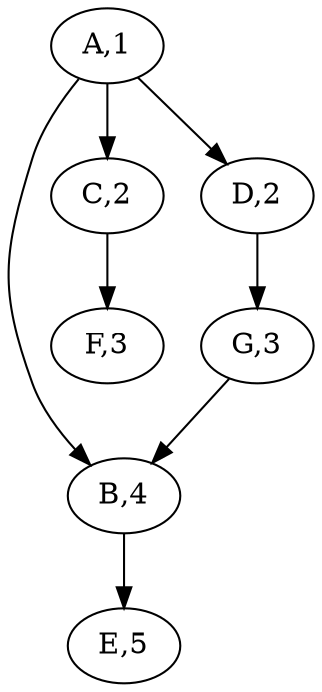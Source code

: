 digraph stealing {
  A [label="A,1"]
  B [label="B,4"]
  C [label="C,2"]
  D [label="D,2"]
  E [label="E,5"]
  F [label="F,3"]
  G [label="G,3"]
  A->B
  A->C
  A->D
  B->E
  C->F
  D->G
  G->B
}

